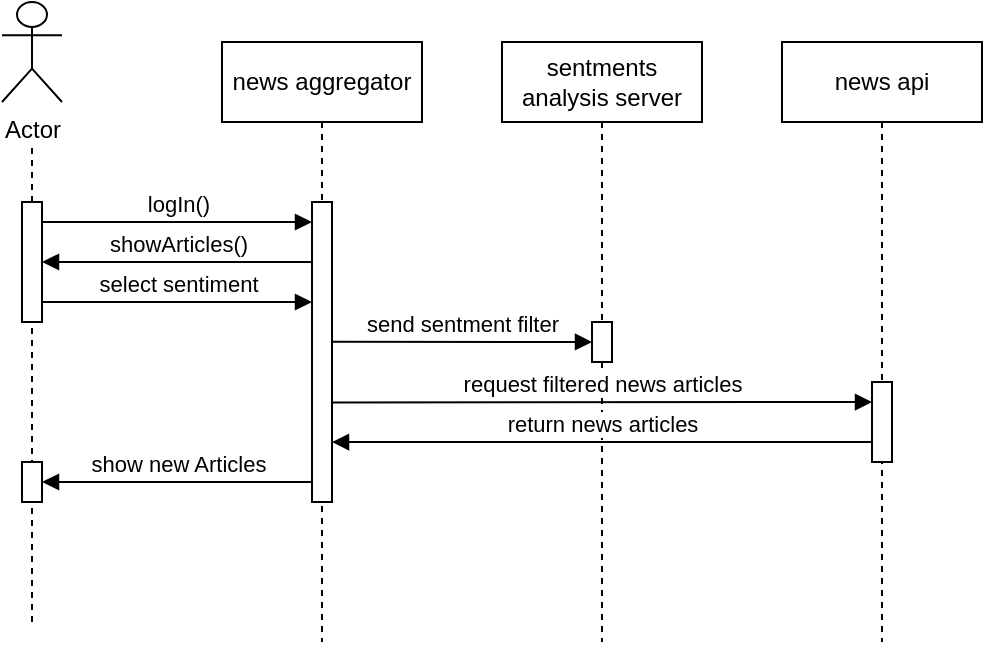 <mxfile version="24.8.2">
  <diagram name="sequence of sentiment" id="2YBvvXClWsGukQMizWep">
    <mxGraphModel dx="1707" dy="795" grid="1" gridSize="10" guides="1" tooltips="1" connect="1" arrows="1" fold="1" page="1" pageScale="1" pageWidth="850" pageHeight="1100" math="0" shadow="0">
      <root>
        <mxCell id="0" />
        <mxCell id="1" parent="0" />
        <mxCell id="nJJBPfJHEdUQ2L2bH2hB-23" value="news aggregator" style="shape=umlLifeline;perimeter=lifelinePerimeter;whiteSpace=wrap;html=1;container=0;dropTarget=0;collapsible=0;recursiveResize=0;outlineConnect=0;portConstraint=eastwest;newEdgeStyle={&quot;edgeStyle&quot;:&quot;elbowEdgeStyle&quot;,&quot;elbow&quot;:&quot;vertical&quot;,&quot;curved&quot;:0,&quot;rounded&quot;:0};" vertex="1" parent="1">
          <mxGeometry x="190" y="50" width="100" height="300" as="geometry" />
        </mxCell>
        <mxCell id="nJJBPfJHEdUQ2L2bH2hB-24" value="" style="html=1;points=[];perimeter=orthogonalPerimeter;outlineConnect=0;targetShapes=umlLifeline;portConstraint=eastwest;newEdgeStyle={&quot;edgeStyle&quot;:&quot;elbowEdgeStyle&quot;,&quot;elbow&quot;:&quot;vertical&quot;,&quot;curved&quot;:0,&quot;rounded&quot;:0};" vertex="1" parent="nJJBPfJHEdUQ2L2bH2hB-23">
          <mxGeometry x="45" y="80" width="10" height="150" as="geometry" />
        </mxCell>
        <mxCell id="nJJBPfJHEdUQ2L2bH2hB-25" value="logIn()" style="html=1;verticalAlign=bottom;endArrow=block;edgeStyle=elbowEdgeStyle;elbow=vertical;curved=0;rounded=0;" edge="1" parent="1" target="nJJBPfJHEdUQ2L2bH2hB-24">
          <mxGeometry relative="1" as="geometry">
            <mxPoint x="100" y="140" as="sourcePoint" />
            <Array as="points">
              <mxPoint x="190" y="140" />
            </Array>
          </mxGeometry>
        </mxCell>
        <mxCell id="nJJBPfJHEdUQ2L2bH2hB-27" value="Actor" style="shape=umlActor;verticalLabelPosition=bottom;verticalAlign=top;html=1;outlineConnect=0;" vertex="1" parent="1">
          <mxGeometry x="80" y="30" width="30" height="50" as="geometry" />
        </mxCell>
        <mxCell id="nJJBPfJHEdUQ2L2bH2hB-28" value="" style="endArrow=none;dashed=1;html=1;rounded=0;" edge="1" parent="1">
          <mxGeometry width="50" height="50" relative="1" as="geometry">
            <mxPoint x="95" y="340" as="sourcePoint" />
            <mxPoint x="95" y="100" as="targetPoint" />
          </mxGeometry>
        </mxCell>
        <mxCell id="nJJBPfJHEdUQ2L2bH2hB-29" value="sentments analysis server" style="shape=umlLifeline;perimeter=lifelinePerimeter;whiteSpace=wrap;html=1;container=0;dropTarget=0;collapsible=0;recursiveResize=0;outlineConnect=0;portConstraint=eastwest;newEdgeStyle={&quot;edgeStyle&quot;:&quot;elbowEdgeStyle&quot;,&quot;elbow&quot;:&quot;vertical&quot;,&quot;curved&quot;:0,&quot;rounded&quot;:0};" vertex="1" parent="1">
          <mxGeometry x="330" y="50" width="100" height="300" as="geometry" />
        </mxCell>
        <mxCell id="nJJBPfJHEdUQ2L2bH2hB-30" value="" style="html=1;points=[];perimeter=orthogonalPerimeter;outlineConnect=0;targetShapes=umlLifeline;portConstraint=eastwest;newEdgeStyle={&quot;edgeStyle&quot;:&quot;elbowEdgeStyle&quot;,&quot;elbow&quot;:&quot;vertical&quot;,&quot;curved&quot;:0,&quot;rounded&quot;:0};" vertex="1" parent="nJJBPfJHEdUQ2L2bH2hB-29">
          <mxGeometry x="45" y="140" width="10" height="20" as="geometry" />
        </mxCell>
        <mxCell id="nJJBPfJHEdUQ2L2bH2hB-31" value="news api" style="shape=umlLifeline;perimeter=lifelinePerimeter;whiteSpace=wrap;html=1;container=0;dropTarget=0;collapsible=0;recursiveResize=0;outlineConnect=0;portConstraint=eastwest;newEdgeStyle={&quot;edgeStyle&quot;:&quot;elbowEdgeStyle&quot;,&quot;elbow&quot;:&quot;vertical&quot;,&quot;curved&quot;:0,&quot;rounded&quot;:0};" vertex="1" parent="1">
          <mxGeometry x="470" y="50" width="100" height="300" as="geometry" />
        </mxCell>
        <mxCell id="nJJBPfJHEdUQ2L2bH2hB-32" value="" style="html=1;points=[];perimeter=orthogonalPerimeter;outlineConnect=0;targetShapes=umlLifeline;portConstraint=eastwest;newEdgeStyle={&quot;edgeStyle&quot;:&quot;elbowEdgeStyle&quot;,&quot;elbow&quot;:&quot;vertical&quot;,&quot;curved&quot;:0,&quot;rounded&quot;:0};" vertex="1" parent="nJJBPfJHEdUQ2L2bH2hB-31">
          <mxGeometry x="45" y="170" width="10" height="40" as="geometry" />
        </mxCell>
        <mxCell id="nJJBPfJHEdUQ2L2bH2hB-35" value="" style="html=1;points=[];perimeter=orthogonalPerimeter;outlineConnect=0;targetShapes=umlLifeline;portConstraint=eastwest;newEdgeStyle={&quot;edgeStyle&quot;:&quot;elbowEdgeStyle&quot;,&quot;elbow&quot;:&quot;vertical&quot;,&quot;curved&quot;:0,&quot;rounded&quot;:0};" vertex="1" parent="1">
          <mxGeometry x="90" y="130" width="10" height="60" as="geometry" />
        </mxCell>
        <mxCell id="nJJBPfJHEdUQ2L2bH2hB-38" value="showArticles()" style="html=1;verticalAlign=bottom;endArrow=block;edgeStyle=elbowEdgeStyle;elbow=vertical;curved=0;rounded=0;" edge="1" parent="1">
          <mxGeometry x="-0.003" relative="1" as="geometry">
            <mxPoint x="235" y="160" as="sourcePoint" />
            <Array as="points">
              <mxPoint x="155" y="160" />
            </Array>
            <mxPoint x="100" y="160" as="targetPoint" />
            <mxPoint as="offset" />
          </mxGeometry>
        </mxCell>
        <mxCell id="nJJBPfJHEdUQ2L2bH2hB-39" value="select sentiment" style="html=1;verticalAlign=bottom;endArrow=block;edgeStyle=elbowEdgeStyle;elbow=vertical;curved=0;rounded=0;" edge="1" parent="1">
          <mxGeometry relative="1" as="geometry">
            <mxPoint x="100" y="180" as="sourcePoint" />
            <Array as="points">
              <mxPoint x="190" y="180" />
            </Array>
            <mxPoint x="235" y="180" as="targetPoint" />
          </mxGeometry>
        </mxCell>
        <mxCell id="nJJBPfJHEdUQ2L2bH2hB-41" value="send sentment filter" style="html=1;verticalAlign=bottom;endArrow=block;edgeStyle=elbowEdgeStyle;elbow=vertical;curved=0;rounded=0;" edge="1" parent="1">
          <mxGeometry x="0.001" relative="1" as="geometry">
            <mxPoint x="245" y="199.901" as="sourcePoint" />
            <Array as="points" />
            <mxPoint x="375" y="199.901" as="targetPoint" />
            <mxPoint as="offset" />
          </mxGeometry>
        </mxCell>
        <mxCell id="nJJBPfJHEdUQ2L2bH2hB-45" value="request filtered news articles" style="html=1;verticalAlign=bottom;endArrow=block;edgeStyle=elbowEdgeStyle;elbow=vertical;curved=0;rounded=0;" edge="1" parent="1">
          <mxGeometry x="0.001" relative="1" as="geometry">
            <mxPoint x="245" y="230.191" as="sourcePoint" />
            <Array as="points" />
            <mxPoint x="515.0" y="230.191" as="targetPoint" />
            <mxPoint as="offset" />
          </mxGeometry>
        </mxCell>
        <mxCell id="nJJBPfJHEdUQ2L2bH2hB-46" value="return news articles" style="html=1;verticalAlign=bottom;endArrow=block;edgeStyle=elbowEdgeStyle;elbow=horizontal;curved=0;rounded=0;" edge="1" parent="1">
          <mxGeometry x="0.001" relative="1" as="geometry">
            <mxPoint x="515" y="250.03" as="sourcePoint" />
            <Array as="points">
              <mxPoint x="510" y="250.03" />
            </Array>
            <mxPoint x="245" y="250.03" as="targetPoint" />
            <mxPoint as="offset" />
          </mxGeometry>
        </mxCell>
        <mxCell id="nJJBPfJHEdUQ2L2bH2hB-48" value="" style="html=1;points=[];perimeter=orthogonalPerimeter;outlineConnect=0;targetShapes=umlLifeline;portConstraint=eastwest;newEdgeStyle={&quot;edgeStyle&quot;:&quot;elbowEdgeStyle&quot;,&quot;elbow&quot;:&quot;vertical&quot;,&quot;curved&quot;:0,&quot;rounded&quot;:0};" vertex="1" parent="1">
          <mxGeometry x="90" y="260" width="10" height="20" as="geometry" />
        </mxCell>
        <mxCell id="nJJBPfJHEdUQ2L2bH2hB-49" value="show new Articles" style="html=1;verticalAlign=bottom;endArrow=block;edgeStyle=elbowEdgeStyle;elbow=vertical;curved=0;rounded=0;" edge="1" parent="1">
          <mxGeometry x="-0.003" relative="1" as="geometry">
            <mxPoint x="235" y="270" as="sourcePoint" />
            <Array as="points">
              <mxPoint x="155" y="270" />
            </Array>
            <mxPoint x="100" y="270" as="targetPoint" />
            <mxPoint as="offset" />
          </mxGeometry>
        </mxCell>
      </root>
    </mxGraphModel>
  </diagram>
</mxfile>

